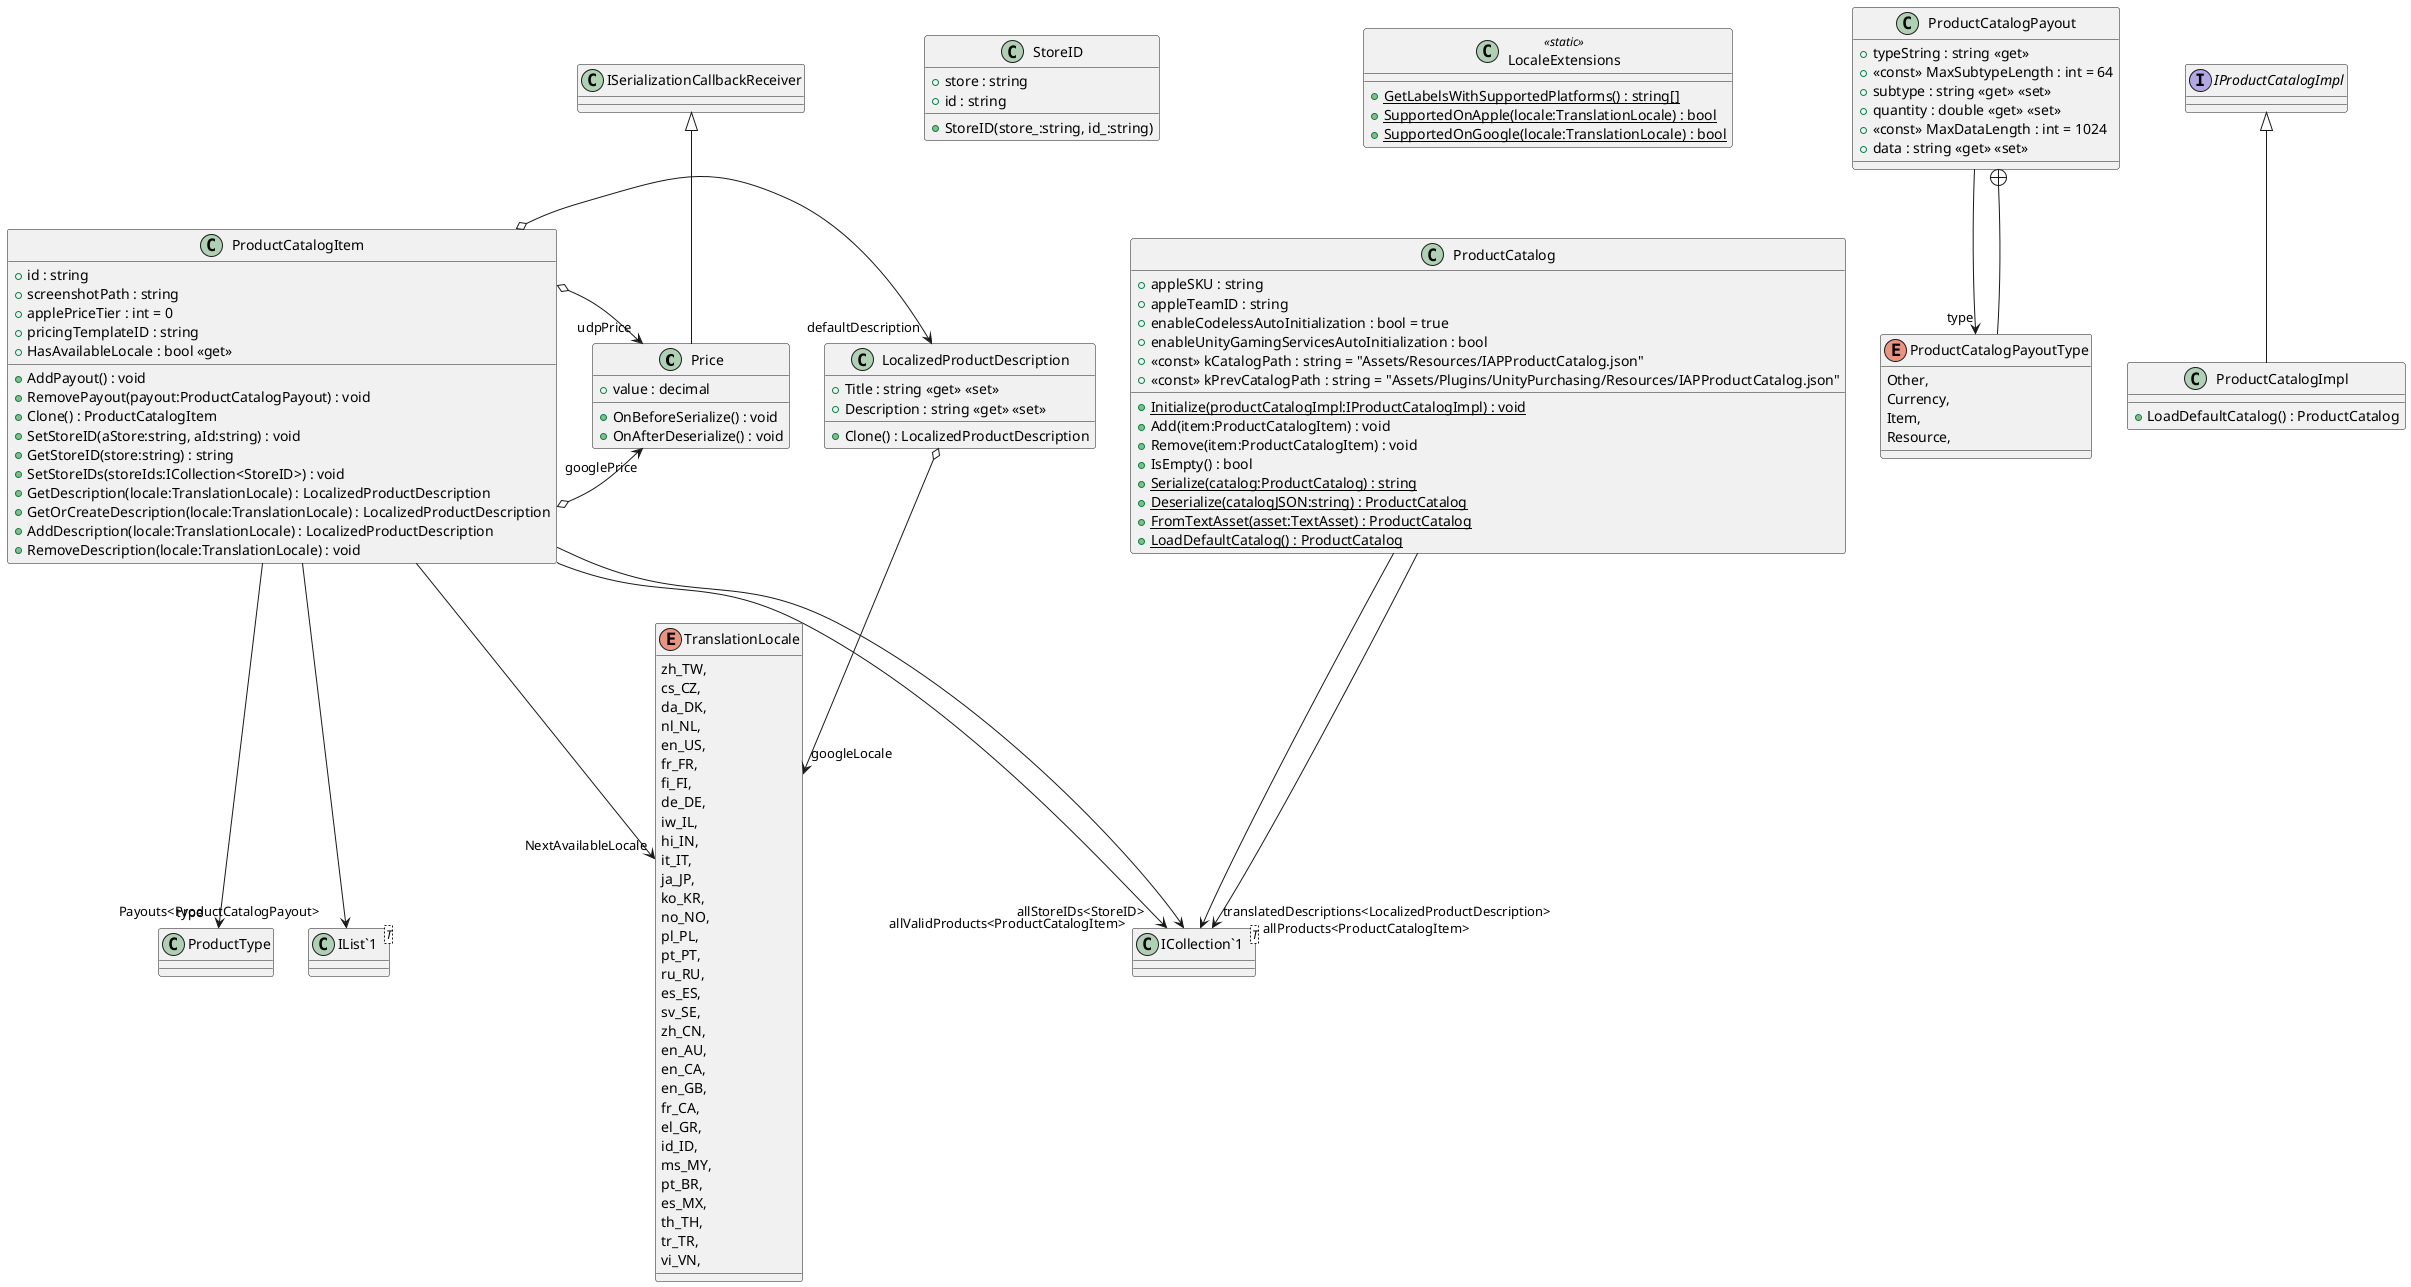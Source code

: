 @startuml
class Price {
    + value : decimal
    + OnBeforeSerialize() : void
    + OnAfterDeserialize() : void
}
class StoreID {
    + store : string
    + id : string
    + StoreID(store_:string, id_:string)
}
enum TranslationLocale {
    zh_TW,
    cs_CZ,
    da_DK,
    nl_NL,
    en_US,
    fr_FR,
    fi_FI,
    de_DE,
    iw_IL,
    hi_IN,
    it_IT,
    ja_JP,
    ko_KR,
    no_NO,
    pl_PL,
    pt_PT,
    ru_RU,
    es_ES,
    sv_SE,
    zh_CN,
    en_AU,
    en_CA,
    en_GB,
    fr_CA,
    el_GR,
    id_ID,
    ms_MY,
    pt_BR,
    es_MX,
    th_TH,
    tr_TR,
    vi_VN,
}
class LocaleExtensions <<static>> {
    + {static} GetLabelsWithSupportedPlatforms() : string[]
    + {static} SupportedOnApple(locale:TranslationLocale) : bool
    + {static} SupportedOnGoogle(locale:TranslationLocale) : bool
}
class LocalizedProductDescription {
    + Clone() : LocalizedProductDescription
    + Title : string <<get>> <<set>>
    + Description : string <<get>> <<set>>
}
class ProductCatalogPayout {
    + typeString : string <<get>>
    + <<const>> MaxSubtypeLength : int = 64
    + subtype : string <<get>> <<set>>
    + quantity : double <<get>> <<set>>
    + <<const>> MaxDataLength : int = 1024
    + data : string <<get>> <<set>>
}
class ProductCatalogItem {
    + id : string
    + screenshotPath : string
    + applePriceTier : int = 0
    + pricingTemplateID : string
    + AddPayout() : void
    + RemovePayout(payout:ProductCatalogPayout) : void
    + Clone() : ProductCatalogItem
    + SetStoreID(aStore:string, aId:string) : void
    + GetStoreID(store:string) : string
    + SetStoreIDs(storeIds:ICollection<StoreID>) : void
    + GetDescription(locale:TranslationLocale) : LocalizedProductDescription
    + GetOrCreateDescription(locale:TranslationLocale) : LocalizedProductDescription
    + AddDescription(locale:TranslationLocale) : LocalizedProductDescription
    + RemoveDescription(locale:TranslationLocale) : void
    + HasAvailableLocale : bool <<get>>
}
class ProductCatalog {
    + appleSKU : string
    + appleTeamID : string
    + enableCodelessAutoInitialization : bool = true
    + enableUnityGamingServicesAutoInitialization : bool
    + {static} Initialize(productCatalogImpl:IProductCatalogImpl) : void
    + Add(item:ProductCatalogItem) : void
    + Remove(item:ProductCatalogItem) : void
    + IsEmpty() : bool
    + <<const>> kCatalogPath : string = "Assets/Resources/IAPProductCatalog.json"
    + <<const>> kPrevCatalogPath : string = "Assets/Plugins/UnityPurchasing/Resources/IAPProductCatalog.json"
    + {static} Serialize(catalog:ProductCatalog) : string
    + {static} Deserialize(catalogJSON:string) : ProductCatalog
    + {static} FromTextAsset(asset:TextAsset) : ProductCatalog
    + {static} LoadDefaultCatalog() : ProductCatalog
}
interface IProductCatalogImpl {
}
class ProductCatalogImpl {
    + LoadDefaultCatalog() : ProductCatalog
}
enum ProductCatalogPayoutType {
    Other,
    Currency,
    Item,
    Resource,
}
class "IList`1"<T> {
}
class "ICollection`1"<T> {
}
ISerializationCallbackReceiver <|-- Price
LocalizedProductDescription o-> "googleLocale" TranslationLocale
ProductCatalogPayout --> "type" ProductCatalogPayoutType
ProductCatalogItem --> "type" ProductType
ProductCatalogItem o-> "defaultDescription" LocalizedProductDescription
ProductCatalogItem o-> "googlePrice" Price
ProductCatalogItem o-> "udpPrice" Price
ProductCatalogItem --> "Payouts<ProductCatalogPayout>" "IList`1"
ProductCatalogItem --> "allStoreIDs<StoreID>" "ICollection`1"
ProductCatalogItem --> "NextAvailableLocale" TranslationLocale
ProductCatalogItem --> "translatedDescriptions<LocalizedProductDescription>" "ICollection`1"
ProductCatalog --> "allProducts<ProductCatalogItem>" "ICollection`1"
ProductCatalog --> "allValidProducts<ProductCatalogItem>" "ICollection`1"
IProductCatalogImpl <|-- ProductCatalogImpl
ProductCatalogPayout +-- ProductCatalogPayoutType
@enduml
